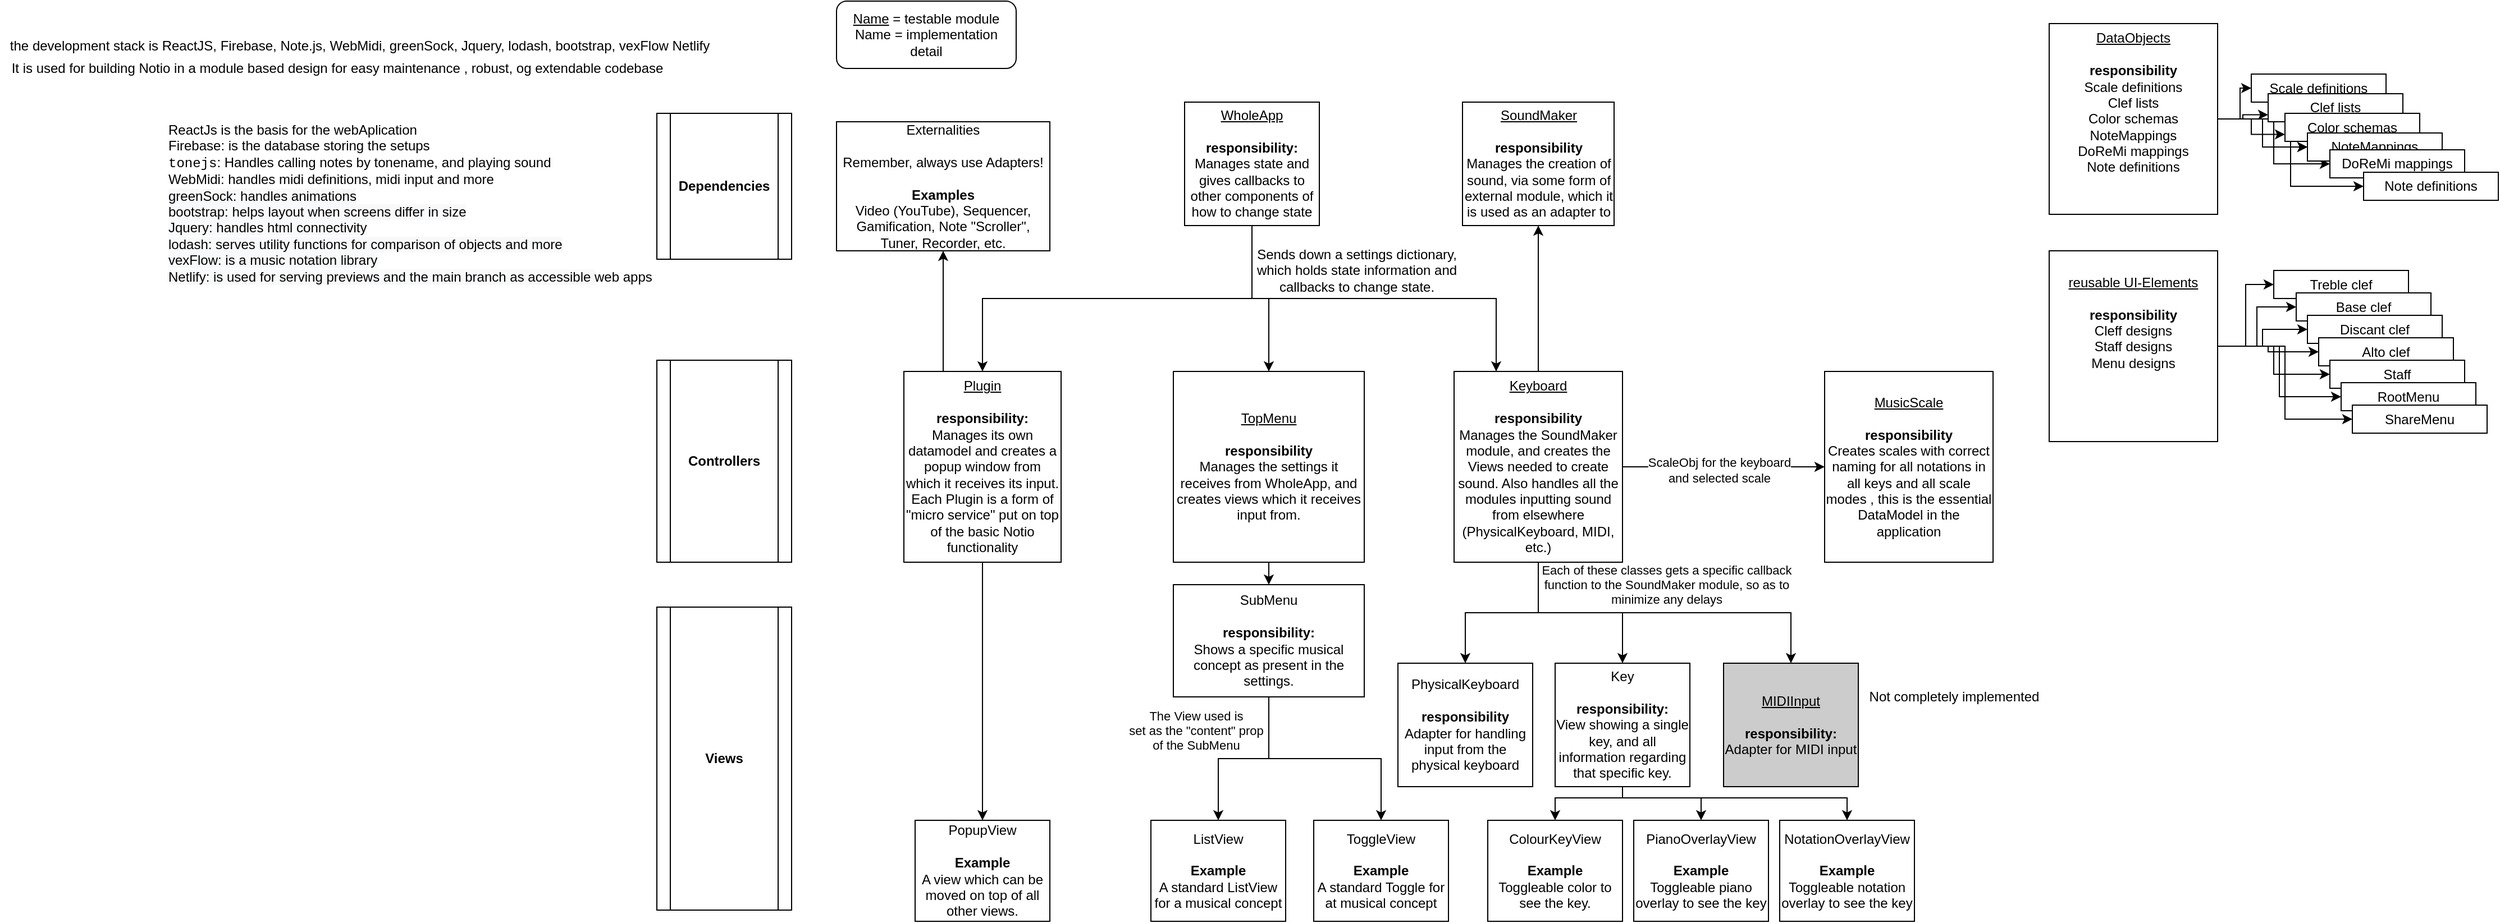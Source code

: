 <mxfile version="15.4.0" type="device"><diagram id="9IJOkSu8sWEKikD-_Zo1" name="Page-1"><mxGraphModel dx="2115" dy="1033" grid="1" gridSize="10" guides="1" tooltips="1" connect="1" arrows="1" fold="1" page="1" pageScale="1" pageWidth="850" pageHeight="1100" math="0" shadow="0"><root><mxCell id="0"/><mxCell id="1" parent="0"/><mxCell id="cpDVypeKGAmTSuvqQbET-4" style="edgeStyle=orthogonalEdgeStyle;rounded=0;orthogonalLoop=1;jettySize=auto;html=1;exitX=0.5;exitY=1;exitDx=0;exitDy=0;" parent="1" source="cpDVypeKGAmTSuvqQbET-1" target="cpDVypeKGAmTSuvqQbET-2" edge="1"><mxGeometry relative="1" as="geometry"/></mxCell><mxCell id="cpDVypeKGAmTSuvqQbET-5" style="edgeStyle=orthogonalEdgeStyle;rounded=0;orthogonalLoop=1;jettySize=auto;html=1;exitX=0.5;exitY=1;exitDx=0;exitDy=0;" parent="1" source="cpDVypeKGAmTSuvqQbET-1" target="cpDVypeKGAmTSuvqQbET-3" edge="1"><mxGeometry relative="1" as="geometry"/></mxCell><mxCell id="cpDVypeKGAmTSuvqQbET-22" style="edgeStyle=orthogonalEdgeStyle;rounded=0;orthogonalLoop=1;jettySize=auto;html=1;exitX=0.5;exitY=1;exitDx=0;exitDy=0;entryX=0.25;entryY=0;entryDx=0;entryDy=0;" parent="1" source="cpDVypeKGAmTSuvqQbET-1" target="cpDVypeKGAmTSuvqQbET-10" edge="1"><mxGeometry relative="1" as="geometry"/></mxCell><mxCell id="cpDVypeKGAmTSuvqQbET-1" value="&lt;u&gt;WholeApp&lt;/u&gt;&lt;br&gt;&lt;br&gt;&lt;b&gt;responsibility:&lt;/b&gt;&lt;br&gt;Manages state and gives callbacks to other components of how to change state " style="rounded=0;whiteSpace=wrap;html=1;" parent="1" vertex="1"><mxGeometry x="310" y="90" width="120" height="110" as="geometry"/></mxCell><mxCell id="I8tCpk976Fp4svgBIf-r-2" style="edgeStyle=orthogonalEdgeStyle;rounded=0;orthogonalLoop=1;jettySize=auto;html=1;exitX=0.25;exitY=0;exitDx=0;exitDy=0;" parent="1" source="cpDVypeKGAmTSuvqQbET-2" target="I8tCpk976Fp4svgBIf-r-1" edge="1"><mxGeometry relative="1" as="geometry"/></mxCell><mxCell id="I8tCpk976Fp4svgBIf-r-4" style="edgeStyle=orthogonalEdgeStyle;rounded=0;orthogonalLoop=1;jettySize=auto;html=1;exitX=0.5;exitY=1;exitDx=0;exitDy=0;" parent="1" source="cpDVypeKGAmTSuvqQbET-2" target="cpDVypeKGAmTSuvqQbET-15" edge="1"><mxGeometry relative="1" as="geometry"/></mxCell><mxCell id="cpDVypeKGAmTSuvqQbET-2" value="&lt;u&gt;Plugin&lt;/u&gt;&lt;br&gt;&lt;br&gt;&lt;div&gt;&lt;b&gt;responsibility:&lt;/b&gt;&lt;/div&gt;&lt;div&gt;Manages its own datamodel and creates a popup window from which it receives its input.&lt;br&gt;Each Plugin is a form of &quot;micro service&quot; put on top of the basic Notio functionality&lt;br&gt;&lt;b&gt;&lt;/b&gt;&lt;/div&gt;" style="rounded=0;whiteSpace=wrap;html=1;" parent="1" vertex="1"><mxGeometry x="60" y="330" width="140" height="170" as="geometry"/></mxCell><mxCell id="I8tCpk976Fp4svgBIf-r-3" style="edgeStyle=orthogonalEdgeStyle;rounded=0;orthogonalLoop=1;jettySize=auto;html=1;exitX=0.5;exitY=1;exitDx=0;exitDy=0;entryX=0.5;entryY=0;entryDx=0;entryDy=0;" parent="1" source="cpDVypeKGAmTSuvqQbET-3" target="cpDVypeKGAmTSuvqQbET-7" edge="1"><mxGeometry relative="1" as="geometry"/></mxCell><mxCell id="cpDVypeKGAmTSuvqQbET-3" value="&lt;div&gt;&lt;u&gt;TopMenu&lt;/u&gt;&lt;/div&gt;&lt;div&gt;&lt;br&gt;&lt;/div&gt;&lt;div&gt;&lt;b&gt;responsibility&lt;/b&gt;&lt;/div&gt;&lt;div&gt;Manages the settings it receives from WholeApp, and creates views which it receives input from.&lt;/div&gt;" style="rounded=0;whiteSpace=wrap;html=1;" parent="1" vertex="1"><mxGeometry x="300" y="330" width="170" height="170" as="geometry"/></mxCell><mxCell id="cpDVypeKGAmTSuvqQbET-6" value="Sends down a settings dictionary,&lt;br&gt;which holds state information and&lt;br&gt;callbacks to change state." style="text;html=1;align=center;verticalAlign=middle;resizable=0;points=[];autosize=1;strokeColor=none;fillColor=none;" parent="1" vertex="1"><mxGeometry x="367.5" y="215" width="190" height="50" as="geometry"/></mxCell><mxCell id="I8tCpk976Fp4svgBIf-r-5" style="edgeStyle=orthogonalEdgeStyle;rounded=0;orthogonalLoop=1;jettySize=auto;html=1;exitX=0.5;exitY=1;exitDx=0;exitDy=0;" parent="1" source="cpDVypeKGAmTSuvqQbET-7" target="cpDVypeKGAmTSuvqQbET-13" edge="1"><mxGeometry relative="1" as="geometry"/></mxCell><mxCell id="I8tCpk976Fp4svgBIf-r-6" style="edgeStyle=orthogonalEdgeStyle;rounded=0;orthogonalLoop=1;jettySize=auto;html=1;exitX=0.5;exitY=1;exitDx=0;exitDy=0;entryX=0.5;entryY=0;entryDx=0;entryDy=0;" parent="1" source="cpDVypeKGAmTSuvqQbET-7" target="cpDVypeKGAmTSuvqQbET-14" edge="1"><mxGeometry relative="1" as="geometry"/></mxCell><mxCell id="I8tCpk976Fp4svgBIf-r-7" value="The View used is&lt;br&gt;set as the &quot;content&quot; prop&lt;br&gt;of the SubMenu" style="edgeLabel;html=1;align=center;verticalAlign=middle;resizable=0;points=[];" parent="I8tCpk976Fp4svgBIf-r-6" vertex="1" connectable="0"><mxGeometry x="-0.176" y="-1" relative="1" as="geometry"><mxPoint x="-97" y="-26" as="offset"/></mxGeometry></mxCell><mxCell id="cpDVypeKGAmTSuvqQbET-7" value="SubMenu&lt;br&gt;&lt;br&gt;&lt;div&gt;&lt;b&gt;responsibility:&lt;/b&gt;&lt;/div&gt;&lt;div&gt;Shows a specific musical concept as present in the settings.&lt;br&gt;&lt;b&gt;&lt;/b&gt;&lt;/div&gt;" style="rounded=0;whiteSpace=wrap;html=1;" parent="1" vertex="1"><mxGeometry x="300" y="520" width="170" height="100" as="geometry"/></mxCell><mxCell id="cpDVypeKGAmTSuvqQbET-8" value="&lt;u&gt;Name&lt;/u&gt; = testable module&lt;br&gt;Name = implementation detail" style="rounded=1;whiteSpace=wrap;html=1;" parent="1" vertex="1"><mxGeometry width="160" height="60" as="geometry"/></mxCell><mxCell id="cpDVypeKGAmTSuvqQbET-9" value="&lt;b&gt;Controllers&lt;/b&gt;" style="shape=process;whiteSpace=wrap;html=1;backgroundOutline=1;" parent="1" vertex="1"><mxGeometry x="-160" y="320" width="120" height="180" as="geometry"/></mxCell><mxCell id="cpDVypeKGAmTSuvqQbET-21" style="edgeStyle=orthogonalEdgeStyle;rounded=0;orthogonalLoop=1;jettySize=auto;html=1;exitX=0.5;exitY=0;exitDx=0;exitDy=0;" parent="1" source="cpDVypeKGAmTSuvqQbET-10" target="cpDVypeKGAmTSuvqQbET-19" edge="1"><mxGeometry relative="1" as="geometry"/></mxCell><mxCell id="I8tCpk976Fp4svgBIf-r-8" style="edgeStyle=orthogonalEdgeStyle;rounded=0;orthogonalLoop=1;jettySize=auto;html=1;exitX=0.5;exitY=1;exitDx=0;exitDy=0;" parent="1" source="cpDVypeKGAmTSuvqQbET-10" target="cpDVypeKGAmTSuvqQbET-11" edge="1"><mxGeometry relative="1" as="geometry"/></mxCell><mxCell id="I8tCpk976Fp4svgBIf-r-9" style="edgeStyle=orthogonalEdgeStyle;rounded=0;orthogonalLoop=1;jettySize=auto;html=1;exitX=0.5;exitY=1;exitDx=0;exitDy=0;" parent="1" source="cpDVypeKGAmTSuvqQbET-10" target="cpDVypeKGAmTSuvqQbET-24" edge="1"><mxGeometry relative="1" as="geometry"/></mxCell><mxCell id="I8tCpk976Fp4svgBIf-r-11" value="Each of these classes gets a specific callback&lt;br&gt;function to the SoundMaker module, so as to&lt;br&gt;minimize any delays" style="edgeLabel;html=1;align=center;verticalAlign=middle;resizable=0;points=[];" parent="I8tCpk976Fp4svgBIf-r-9" vertex="1" connectable="0"><mxGeometry x="-0.644" y="-5" relative="1" as="geometry"><mxPoint x="103" y="-30" as="offset"/></mxGeometry></mxCell><mxCell id="I8tCpk976Fp4svgBIf-r-10" style="edgeStyle=orthogonalEdgeStyle;rounded=0;orthogonalLoop=1;jettySize=auto;html=1;exitX=0.5;exitY=1;exitDx=0;exitDy=0;" parent="1" source="cpDVypeKGAmTSuvqQbET-10" target="cpDVypeKGAmTSuvqQbET-23" edge="1"><mxGeometry relative="1" as="geometry"/></mxCell><mxCell id="yNKmj6cUuH_bXqVltjS--5" style="edgeStyle=orthogonalEdgeStyle;rounded=0;orthogonalLoop=1;jettySize=auto;html=1;" edge="1" parent="1" source="cpDVypeKGAmTSuvqQbET-10" target="yNKmj6cUuH_bXqVltjS--1"><mxGeometry relative="1" as="geometry"/></mxCell><mxCell id="yNKmj6cUuH_bXqVltjS--7" value="ScaleObj for the keyboard &lt;br&gt;and selected scale" style="edgeLabel;html=1;align=center;verticalAlign=middle;resizable=0;points=[];" vertex="1" connectable="0" parent="yNKmj6cUuH_bXqVltjS--5"><mxGeometry x="-0.044" y="-3" relative="1" as="geometry"><mxPoint as="offset"/></mxGeometry></mxCell><mxCell id="cpDVypeKGAmTSuvqQbET-10" value="&lt;div&gt;&lt;u&gt;Keyboard&lt;br&gt;&lt;/u&gt;&lt;/div&gt;&lt;div&gt;&lt;br&gt;&lt;/div&gt;&lt;div&gt;&lt;b&gt;responsibility&lt;/b&gt;&lt;/div&gt;&lt;div&gt;Manages the SoundMaker module, and creates the Views needed to create sound. Also handles all the modules inputting sound from elsewhere (PhysicalKeyboard, MIDI, etc.) &lt;/div&gt;" style="rounded=0;whiteSpace=wrap;html=1;" parent="1" vertex="1"><mxGeometry x="550" y="330" width="150" height="170" as="geometry"/></mxCell><mxCell id="cpDVypeKGAmTSuvqQbET-25" style="edgeStyle=orthogonalEdgeStyle;rounded=0;orthogonalLoop=1;jettySize=auto;html=1;exitX=0.5;exitY=1;exitDx=0;exitDy=0;entryX=0.5;entryY=0;entryDx=0;entryDy=0;" parent="1" source="cpDVypeKGAmTSuvqQbET-11" target="cpDVypeKGAmTSuvqQbET-16" edge="1"><mxGeometry relative="1" as="geometry"><Array as="points"><mxPoint x="700" y="710"/><mxPoint x="640" y="710"/></Array></mxGeometry></mxCell><mxCell id="cpDVypeKGAmTSuvqQbET-26" style="edgeStyle=orthogonalEdgeStyle;rounded=0;orthogonalLoop=1;jettySize=auto;html=1;exitX=0.5;exitY=1;exitDx=0;exitDy=0;" parent="1" source="cpDVypeKGAmTSuvqQbET-11" target="cpDVypeKGAmTSuvqQbET-17" edge="1"><mxGeometry relative="1" as="geometry"><Array as="points"><mxPoint x="700" y="710"/><mxPoint x="770" y="710"/></Array></mxGeometry></mxCell><mxCell id="cpDVypeKGAmTSuvqQbET-27" style="edgeStyle=orthogonalEdgeStyle;rounded=0;orthogonalLoop=1;jettySize=auto;html=1;exitX=0.5;exitY=1;exitDx=0;exitDy=0;" parent="1" source="cpDVypeKGAmTSuvqQbET-11" target="cpDVypeKGAmTSuvqQbET-18" edge="1"><mxGeometry relative="1" as="geometry"><Array as="points"><mxPoint x="700" y="710"/><mxPoint x="900" y="710"/></Array></mxGeometry></mxCell><mxCell id="cpDVypeKGAmTSuvqQbET-11" value="Key&lt;br&gt;&lt;br&gt;&lt;div&gt;&lt;b&gt;responsibility:&lt;/b&gt;&lt;/div&gt;&lt;div&gt;View showing a single key, and all information regarding that specific key.&lt;br&gt;&lt;b&gt;&lt;/b&gt;&lt;/div&gt;" style="rounded=0;whiteSpace=wrap;html=1;" parent="1" vertex="1"><mxGeometry x="640" y="590" width="120" height="110" as="geometry"/></mxCell><mxCell id="cpDVypeKGAmTSuvqQbET-12" value="&lt;b&gt;Views&lt;/b&gt;" style="shape=process;whiteSpace=wrap;html=1;backgroundOutline=1;" parent="1" vertex="1"><mxGeometry x="-160" y="540" width="120" height="270" as="geometry"/></mxCell><mxCell id="cpDVypeKGAmTSuvqQbET-13" value="&lt;div&gt;ListView&lt;/div&gt;&lt;div&gt;&lt;br&gt;&lt;/div&gt;&lt;div&gt;&lt;b&gt;Example&lt;br&gt;&lt;/b&gt;A standard ListView for a musical concept&lt;br&gt;&lt;/div&gt;" style="rounded=0;whiteSpace=wrap;html=1;" parent="1" vertex="1"><mxGeometry x="280" y="730" width="120" height="90" as="geometry"/></mxCell><mxCell id="cpDVypeKGAmTSuvqQbET-14" value="&lt;div&gt;ToggleView&lt;/div&gt;&lt;div&gt;&lt;br&gt;&lt;/div&gt;&lt;div&gt;&lt;b&gt;Example&lt;br&gt;&lt;/b&gt;A standard Toggle for at musical concept&lt;br&gt;&lt;/div&gt;" style="rounded=0;whiteSpace=wrap;html=1;" parent="1" vertex="1"><mxGeometry x="425" y="730" width="120" height="90" as="geometry"/></mxCell><mxCell id="cpDVypeKGAmTSuvqQbET-15" value="&lt;div&gt;PopupView&lt;/div&gt;&lt;div&gt;&lt;br&gt;&lt;/div&gt;&lt;div&gt;&lt;b&gt;Example&lt;/b&gt;&lt;br&gt;&lt;/div&gt;&lt;div&gt;A view which can be moved on top of all other views.&lt;br&gt;&lt;/div&gt;" style="rounded=0;whiteSpace=wrap;html=1;" parent="1" vertex="1"><mxGeometry x="70" y="730" width="120" height="90" as="geometry"/></mxCell><mxCell id="cpDVypeKGAmTSuvqQbET-16" value="ColourKeyView&lt;br&gt;&lt;br&gt;&lt;b&gt;Example&lt;br&gt;&lt;/b&gt;Toggleable color to see the key." style="rounded=0;whiteSpace=wrap;html=1;" parent="1" vertex="1"><mxGeometry x="580" y="730" width="120" height="90" as="geometry"/></mxCell><mxCell id="cpDVypeKGAmTSuvqQbET-17" value="&lt;div&gt;PianoOverlayView&lt;/div&gt;&lt;div&gt;&lt;br&gt;&lt;/div&gt;&lt;div&gt;&lt;b&gt;Example&lt;/b&gt;&lt;/div&gt;&lt;div&gt;Toggleable piano overlay to see the key&lt;br&gt;&lt;/div&gt;" style="rounded=0;whiteSpace=wrap;html=1;" parent="1" vertex="1"><mxGeometry x="710" y="730" width="120" height="90" as="geometry"/></mxCell><mxCell id="cpDVypeKGAmTSuvqQbET-18" value="&lt;div&gt;NotationOverlayView&lt;/div&gt;&lt;div&gt;&lt;br&gt;&lt;/div&gt;&lt;div&gt;&lt;b&gt;Example&lt;/b&gt;&lt;/div&gt;&lt;div&gt;Toggleable notation overlay to see the key&lt;br&gt;&lt;/div&gt;" style="rounded=0;whiteSpace=wrap;html=1;" parent="1" vertex="1"><mxGeometry x="840" y="730" width="120" height="90" as="geometry"/></mxCell><mxCell id="cpDVypeKGAmTSuvqQbET-19" value="&lt;div&gt;&lt;u&gt;SoundMaker&lt;/u&gt;&lt;/div&gt;&lt;div&gt;&lt;u&gt;&lt;br&gt;&lt;/u&gt;&lt;/div&gt;&lt;div&gt;&lt;b&gt;responsibility&lt;/b&gt;&lt;/div&gt;&lt;div&gt;Manages the creation of sound, via some form of external module, which it is used as an adapter to&lt;br&gt;&lt;u&gt;&lt;/u&gt;&lt;/div&gt;" style="rounded=0;whiteSpace=wrap;html=1;" parent="1" vertex="1"><mxGeometry x="557.5" y="90" width="135" height="110" as="geometry"/></mxCell><mxCell id="cpDVypeKGAmTSuvqQbET-20" value="&lt;b&gt;Dependencies&lt;/b&gt;" style="shape=process;whiteSpace=wrap;html=1;backgroundOutline=1;" parent="1" vertex="1"><mxGeometry x="-160" y="100" width="120" height="130" as="geometry"/></mxCell><mxCell id="cpDVypeKGAmTSuvqQbET-23" value="PhysicalKeyboard&lt;br&gt;&lt;br&gt;&lt;b&gt;responsibility&lt;br&gt;&lt;/b&gt;Adapter for handling input from the physical keyboard" style="rounded=0;whiteSpace=wrap;html=1;" parent="1" vertex="1"><mxGeometry x="500" y="590" width="120" height="110" as="geometry"/></mxCell><mxCell id="cpDVypeKGAmTSuvqQbET-24" value="&lt;u&gt;MIDIInput&lt;/u&gt;&lt;br&gt;&lt;br&gt;&lt;div&gt;&lt;b&gt;responsibility:&lt;/b&gt;&lt;/div&gt;&lt;div&gt;Adapter for MIDI input&lt;br&gt;&lt;b&gt;&lt;/b&gt;&lt;/div&gt;" style="rounded=0;whiteSpace=wrap;html=1;fillColor=#CCCCCC;" parent="1" vertex="1"><mxGeometry x="790" y="590" width="120" height="110" as="geometry"/></mxCell><mxCell id="I8tCpk976Fp4svgBIf-r-1" value="&lt;div&gt;Externalities&lt;/div&gt;&lt;div&gt;&lt;br&gt;&lt;/div&gt;&lt;div&gt;Remember, always use Adapters!&lt;br&gt;&lt;/div&gt;&lt;div&gt;&lt;br&gt;&lt;/div&gt;&lt;div&gt;&lt;b&gt;Examples&lt;/b&gt;&lt;/div&gt;&lt;div&gt;Video (YouTube), Sequencer,&lt;br&gt;Gamification, Note &quot;Scroller&quot;, &lt;br&gt;&lt;/div&gt;Tuner, Recorder, etc." style="rounded=0;whiteSpace=wrap;html=1;" parent="1" vertex="1"><mxGeometry y="107.5" width="190" height="115" as="geometry"/></mxCell><mxCell id="yNKmj6cUuH_bXqVltjS--1" value="&lt;div&gt;&lt;u&gt;MusicScale&lt;br&gt;&lt;/u&gt;&lt;/div&gt;&lt;div&gt;&lt;br&gt;&lt;/div&gt;&lt;div&gt;&lt;b&gt;responsibility&lt;/b&gt;&lt;/div&gt;&lt;div&gt;Creates scales with correct naming for all notations in all keys and all scale modes , this is the essential DataModel in the application&lt;/div&gt;" style="rounded=0;whiteSpace=wrap;html=1;" vertex="1" parent="1"><mxGeometry x="880" y="330" width="150" height="170" as="geometry"/></mxCell><mxCell id="yNKmj6cUuH_bXqVltjS--19" style="edgeStyle=orthogonalEdgeStyle;rounded=0;orthogonalLoop=1;jettySize=auto;html=1;" edge="1" parent="1" source="yNKmj6cUuH_bXqVltjS--8" target="yNKmj6cUuH_bXqVltjS--18"><mxGeometry relative="1" as="geometry"/></mxCell><mxCell id="yNKmj6cUuH_bXqVltjS--27" style="edgeStyle=orthogonalEdgeStyle;rounded=0;orthogonalLoop=1;jettySize=auto;html=1;entryX=0;entryY=0.75;entryDx=0;entryDy=0;" edge="1" parent="1" source="yNKmj6cUuH_bXqVltjS--8" target="yNKmj6cUuH_bXqVltjS--20"><mxGeometry relative="1" as="geometry"/></mxCell><mxCell id="yNKmj6cUuH_bXqVltjS--28" style="edgeStyle=orthogonalEdgeStyle;rounded=0;orthogonalLoop=1;jettySize=auto;html=1;entryX=0;entryY=0.75;entryDx=0;entryDy=0;" edge="1" parent="1" source="yNKmj6cUuH_bXqVltjS--8" target="yNKmj6cUuH_bXqVltjS--22"><mxGeometry relative="1" as="geometry"/></mxCell><mxCell id="yNKmj6cUuH_bXqVltjS--29" style="edgeStyle=orthogonalEdgeStyle;rounded=0;orthogonalLoop=1;jettySize=auto;html=1;entryX=0;entryY=0.5;entryDx=0;entryDy=0;" edge="1" parent="1" source="yNKmj6cUuH_bXqVltjS--8" target="yNKmj6cUuH_bXqVltjS--23"><mxGeometry relative="1" as="geometry"/></mxCell><mxCell id="yNKmj6cUuH_bXqVltjS--31" style="edgeStyle=orthogonalEdgeStyle;rounded=0;orthogonalLoop=1;jettySize=auto;html=1;" edge="1" parent="1" source="yNKmj6cUuH_bXqVltjS--8" target="yNKmj6cUuH_bXqVltjS--25"><mxGeometry relative="1" as="geometry"/></mxCell><mxCell id="yNKmj6cUuH_bXqVltjS--32" style="edgeStyle=orthogonalEdgeStyle;rounded=0;orthogonalLoop=1;jettySize=auto;html=1;" edge="1" parent="1" source="yNKmj6cUuH_bXqVltjS--8" target="yNKmj6cUuH_bXqVltjS--24"><mxGeometry relative="1" as="geometry"/></mxCell><mxCell id="yNKmj6cUuH_bXqVltjS--33" style="edgeStyle=orthogonalEdgeStyle;rounded=0;orthogonalLoop=1;jettySize=auto;html=1;" edge="1" parent="1" source="yNKmj6cUuH_bXqVltjS--8" target="yNKmj6cUuH_bXqVltjS--23"><mxGeometry relative="1" as="geometry"/></mxCell><mxCell id="yNKmj6cUuH_bXqVltjS--8" value="&lt;div&gt;&lt;u&gt;DataObjects&lt;br&gt;&lt;/u&gt;&lt;/div&gt;&lt;div&gt;&lt;br&gt;&lt;/div&gt;&lt;div&gt;&lt;b&gt;responsibility&lt;/b&gt;&lt;/div&gt;&lt;div&gt;Scale definitions&lt;br&gt;Clef lists&lt;/div&gt;&lt;div&gt;Color schemas&lt;/div&gt;&lt;div&gt;NoteMappings&lt;/div&gt;&lt;div&gt;DoReMi mappings&lt;/div&gt;&lt;div&gt;Note definitions&lt;/div&gt;&lt;div&gt;&lt;br&gt;&lt;/div&gt;&lt;div&gt;&lt;br&gt;&lt;/div&gt;" style="rounded=0;whiteSpace=wrap;html=1;" vertex="1" parent="1"><mxGeometry x="1080" y="20" width="150" height="170" as="geometry"/></mxCell><mxCell id="yNKmj6cUuH_bXqVltjS--43" style="edgeStyle=orthogonalEdgeStyle;rounded=0;orthogonalLoop=1;jettySize=auto;html=1;" edge="1" parent="1" source="yNKmj6cUuH_bXqVltjS--10" target="yNKmj6cUuH_bXqVltjS--34"><mxGeometry relative="1" as="geometry"/></mxCell><mxCell id="yNKmj6cUuH_bXqVltjS--44" style="edgeStyle=orthogonalEdgeStyle;rounded=0;orthogonalLoop=1;jettySize=auto;html=1;" edge="1" parent="1" source="yNKmj6cUuH_bXqVltjS--10" target="yNKmj6cUuH_bXqVltjS--36"><mxGeometry relative="1" as="geometry"/></mxCell><mxCell id="yNKmj6cUuH_bXqVltjS--45" style="edgeStyle=orthogonalEdgeStyle;rounded=0;orthogonalLoop=1;jettySize=auto;html=1;" edge="1" parent="1" source="yNKmj6cUuH_bXqVltjS--10" target="yNKmj6cUuH_bXqVltjS--38"><mxGeometry relative="1" as="geometry"/></mxCell><mxCell id="yNKmj6cUuH_bXqVltjS--46" style="edgeStyle=orthogonalEdgeStyle;rounded=0;orthogonalLoop=1;jettySize=auto;html=1;" edge="1" parent="1" source="yNKmj6cUuH_bXqVltjS--10" target="yNKmj6cUuH_bXqVltjS--39"><mxGeometry relative="1" as="geometry"/></mxCell><mxCell id="yNKmj6cUuH_bXqVltjS--47" style="edgeStyle=orthogonalEdgeStyle;rounded=0;orthogonalLoop=1;jettySize=auto;html=1;" edge="1" parent="1" source="yNKmj6cUuH_bXqVltjS--10" target="yNKmj6cUuH_bXqVltjS--40"><mxGeometry relative="1" as="geometry"/></mxCell><mxCell id="yNKmj6cUuH_bXqVltjS--48" style="edgeStyle=orthogonalEdgeStyle;rounded=0;orthogonalLoop=1;jettySize=auto;html=1;entryX=0;entryY=0.5;entryDx=0;entryDy=0;" edge="1" parent="1" source="yNKmj6cUuH_bXqVltjS--10" target="yNKmj6cUuH_bXqVltjS--41"><mxGeometry relative="1" as="geometry"/></mxCell><mxCell id="yNKmj6cUuH_bXqVltjS--49" style="edgeStyle=orthogonalEdgeStyle;rounded=0;orthogonalLoop=1;jettySize=auto;html=1;" edge="1" parent="1" source="yNKmj6cUuH_bXqVltjS--10" target="yNKmj6cUuH_bXqVltjS--42"><mxGeometry relative="1" as="geometry"/></mxCell><mxCell id="yNKmj6cUuH_bXqVltjS--10" value="&lt;div&gt;&lt;u&gt;reusable UI-Elements&lt;br&gt;&lt;/u&gt;&lt;/div&gt;&lt;div&gt;&lt;br&gt;&lt;/div&gt;&lt;div&gt;&lt;b&gt;responsibility&lt;/b&gt;&lt;/div&gt;&lt;div&gt;Cleff designs&lt;/div&gt;&lt;div&gt;Staff designs&lt;/div&gt;&lt;div&gt;Menu designs&lt;/div&gt;&lt;div&gt;&lt;br&gt;&lt;/div&gt;&lt;div&gt;&lt;br&gt;&lt;/div&gt;&lt;div&gt;&lt;br&gt;&lt;/div&gt;" style="rounded=0;whiteSpace=wrap;html=1;" vertex="1" parent="1"><mxGeometry x="1080" y="222.5" width="150" height="170" as="geometry"/></mxCell><mxCell id="yNKmj6cUuH_bXqVltjS--12" value="the development stack is ReactJS, Firebase, Note.js, WebMidi, greenSock, Jquery, lodash, bootstrap, vexFlow Netlify" style="text;html=1;align=center;verticalAlign=middle;resizable=0;points=[];autosize=1;strokeColor=none;fillColor=none;" vertex="1" parent="1"><mxGeometry x="-745" y="30" width="640" height="20" as="geometry"/></mxCell><mxCell id="yNKmj6cUuH_bXqVltjS--13" value="Not completely implemented" style="text;html=1;align=center;verticalAlign=middle;resizable=0;points=[];autosize=1;strokeColor=none;fillColor=none;" vertex="1" parent="1"><mxGeometry x="910" y="610" width="170" height="20" as="geometry"/></mxCell><mxCell id="yNKmj6cUuH_bXqVltjS--16" value="It is used for building Notio in a module based design for easy maintenance , robust, og extendable codebase" style="text;html=1;align=center;verticalAlign=middle;resizable=0;points=[];autosize=1;strokeColor=none;fillColor=none;" vertex="1" parent="1"><mxGeometry x="-745" y="50" width="600" height="20" as="geometry"/></mxCell><mxCell id="yNKmj6cUuH_bXqVltjS--18" value="&lt;span&gt;Scale definitions&lt;/span&gt;" style="rounded=0;whiteSpace=wrap;html=1;fillColor=#FFFFFF;" vertex="1" parent="1"><mxGeometry x="1260" y="65" width="120" height="25" as="geometry"/></mxCell><mxCell id="yNKmj6cUuH_bXqVltjS--20" value="&lt;div&gt;Clef lists&lt;/div&gt;" style="rounded=0;whiteSpace=wrap;html=1;fillColor=#FFFFFF;" vertex="1" parent="1"><mxGeometry x="1275" y="82.5" width="120" height="25" as="geometry"/></mxCell><mxCell id="yNKmj6cUuH_bXqVltjS--22" value="&lt;div&gt;Color schemas&lt;/div&gt;" style="rounded=0;whiteSpace=wrap;html=1;fillColor=#FFFFFF;" vertex="1" parent="1"><mxGeometry x="1290" y="100" width="120" height="25" as="geometry"/></mxCell><mxCell id="yNKmj6cUuH_bXqVltjS--23" value="&lt;span&gt;NoteMappings&lt;br&gt;&lt;/span&gt;" style="rounded=0;whiteSpace=wrap;html=1;fillColor=#FFFFFF;" vertex="1" parent="1"><mxGeometry x="1310" y="117.5" width="120" height="25" as="geometry"/></mxCell><mxCell id="yNKmj6cUuH_bXqVltjS--24" value="&lt;div&gt;DoReMi mappings&lt;/div&gt;" style="rounded=0;whiteSpace=wrap;html=1;fillColor=#FFFFFF;" vertex="1" parent="1"><mxGeometry x="1330" y="132.5" width="120" height="25" as="geometry"/></mxCell><mxCell id="yNKmj6cUuH_bXqVltjS--25" value="&lt;div&gt;Note definitions&lt;/div&gt;" style="rounded=0;whiteSpace=wrap;html=1;fillColor=#FFFFFF;" vertex="1" parent="1"><mxGeometry x="1360" y="152.5" width="120" height="25" as="geometry"/></mxCell><mxCell id="yNKmj6cUuH_bXqVltjS--34" value="&lt;div&gt;Treble clef&lt;/div&gt;" style="rounded=0;whiteSpace=wrap;html=1;fillColor=#FFFFFF;" vertex="1" parent="1"><mxGeometry x="1280" y="240" width="120" height="25" as="geometry"/></mxCell><mxCell id="yNKmj6cUuH_bXqVltjS--36" value="&lt;div&gt;Base clef&lt;/div&gt;" style="rounded=0;whiteSpace=wrap;html=1;fillColor=#FFFFFF;" vertex="1" parent="1"><mxGeometry x="1300" y="260" width="120" height="25" as="geometry"/></mxCell><mxCell id="yNKmj6cUuH_bXqVltjS--38" value="&lt;div&gt;Discant clef&lt;/div&gt;" style="rounded=0;whiteSpace=wrap;html=1;fillColor=#FFFFFF;" vertex="1" parent="1"><mxGeometry x="1310" y="280" width="120" height="25" as="geometry"/></mxCell><mxCell id="yNKmj6cUuH_bXqVltjS--39" value="&lt;div&gt;Alto clef&lt;/div&gt;" style="rounded=0;whiteSpace=wrap;html=1;fillColor=#FFFFFF;" vertex="1" parent="1"><mxGeometry x="1320" y="300" width="120" height="25" as="geometry"/></mxCell><mxCell id="yNKmj6cUuH_bXqVltjS--40" value="&lt;div&gt;Staff&lt;/div&gt;" style="rounded=0;whiteSpace=wrap;html=1;fillColor=#FFFFFF;" vertex="1" parent="1"><mxGeometry x="1330" y="320" width="120" height="25" as="geometry"/></mxCell><mxCell id="yNKmj6cUuH_bXqVltjS--41" value="&lt;div&gt;RootMenu&lt;/div&gt;" style="rounded=0;whiteSpace=wrap;html=1;fillColor=#FFFFFF;" vertex="1" parent="1"><mxGeometry x="1340" y="340" width="120" height="25" as="geometry"/></mxCell><mxCell id="yNKmj6cUuH_bXqVltjS--42" value="&lt;div&gt;ShareMenu&lt;/div&gt;" style="rounded=0;whiteSpace=wrap;html=1;fillColor=#FFFFFF;" vertex="1" parent="1"><mxGeometry x="1350" y="360" width="120" height="25" as="geometry"/></mxCell><mxCell id="yNKmj6cUuH_bXqVltjS--52" value="&lt;div class=&quot;&quot; style=&quot;font-family: &amp;#34;helvetica&amp;#34; ; font-size: 12px ; font-style: normal ; font-weight: normal ; letter-spacing: normal ; text-indent: 0px ; text-transform: none ; word-spacing: 0px ; text-decoration: none&quot;&gt;ReactJs is the basis for the webAplication&lt;/div&gt;&lt;div class=&quot;&quot; style=&quot;font-family: &amp;#34;helvetica&amp;#34; ; font-size: 12px ; font-style: normal ; font-weight: normal ; letter-spacing: normal ; text-indent: 0px ; text-transform: none ; word-spacing: 0px ; text-decoration: none&quot;&gt;Firebase: is the database storing the setups&lt;/div&gt;&lt;div class=&quot;&quot; style=&quot;font-family: &amp;#34;helvetica&amp;#34; ; font-size: 12px ; font-style: normal ; font-weight: normal ; letter-spacing: normal ; text-indent: 0px ; text-transform: none ; word-spacing: 0px ; text-decoration: none&quot;&gt;&lt;span class=&quot;&quot; style=&quot;font-family: &amp;#34;menlo&amp;#34; , &amp;#34;monaco&amp;#34; , &amp;#34;courier new&amp;#34; , monospace ; background-color: rgb(255 , 255 , 255)&quot;&gt;tonejs&lt;/span&gt;: Handles calling notes by tonename, and playing sound&lt;/div&gt;&lt;div class=&quot;&quot; style=&quot;font-family: &amp;#34;helvetica&amp;#34; ; font-size: 12px ; font-style: normal ; font-weight: normal ; letter-spacing: normal ; text-indent: 0px ; text-transform: none ; word-spacing: 0px ; text-decoration: none&quot;&gt;WebMidi: handles midi definitions, midi input and more&lt;/div&gt;&lt;div class=&quot;&quot; style=&quot;font-family: &amp;#34;helvetica&amp;#34; ; font-size: 12px ; font-style: normal ; font-weight: normal ; letter-spacing: normal ; text-indent: 0px ; text-transform: none ; word-spacing: 0px ; text-decoration: none&quot;&gt;&lt;span class=&quot;&quot; style=&quot;text-align: center ; background-color: rgb(248 , 249 , 250)&quot;&gt;greenSock: handles animations&lt;/span&gt;&lt;/div&gt;&lt;div class=&quot;&quot; style=&quot;font-family: &amp;#34;helvetica&amp;#34; ; font-size: 12px ; font-style: normal ; font-weight: normal ; letter-spacing: normal ; text-indent: 0px ; text-transform: none ; word-spacing: 0px ; text-decoration: none&quot;&gt;&lt;span class=&quot;&quot; style=&quot;text-align: center ; background-color: rgb(248 , 249 , 250)&quot;&gt;bootstrap: helps layout when screens differ in size&lt;/span&gt;&lt;/div&gt;&lt;div class=&quot;&quot; style=&quot;font-family: &amp;#34;helvetica&amp;#34; ; font-size: 12px ; font-style: normal ; font-weight: normal ; letter-spacing: normal ; text-indent: 0px ; text-transform: none ; word-spacing: 0px ; text-decoration: none&quot;&gt;&lt;span class=&quot;&quot; style=&quot;text-align: center ; background-color: rgb(248 , 249 , 250)&quot;&gt;Jquery: handles html connectivity&lt;/span&gt;&lt;/div&gt;&lt;div class=&quot;&quot; style=&quot;font-family: &amp;#34;helvetica&amp;#34; ; font-size: 12px ; font-style: normal ; font-weight: normal ; letter-spacing: normal ; text-indent: 0px ; text-transform: none ; word-spacing: 0px ; text-decoration: none&quot;&gt;&lt;span class=&quot;&quot; style=&quot;text-align: center ; background-color: rgb(248 , 249 , 250)&quot;&gt;&lt;font color=&quot;#000000&quot; class=&quot;&quot;&gt;&lt;span class=&quot;&quot;&gt;lodash: serves&amp;nbsp;utility functions for comparison of objects and more&lt;/span&gt;&lt;/font&gt;&lt;/span&gt;&lt;/div&gt;&lt;div class=&quot;&quot; style=&quot;font-family: &amp;#34;helvetica&amp;#34; ; font-size: 12px ; font-style: normal ; font-weight: normal ; letter-spacing: normal ; text-indent: 0px ; text-transform: none ; word-spacing: 0px ; text-decoration: none&quot;&gt;&lt;span class=&quot;&quot; style=&quot;text-align: center ; background-color: rgb(248 , 249 , 250)&quot;&gt;vexFlow: is a music notation library&lt;/span&gt;&lt;/div&gt;&lt;div class=&quot;&quot; style=&quot;font-family: &amp;#34;helvetica&amp;#34; ; font-size: 12px ; font-style: normal ; font-weight: normal ; letter-spacing: normal ; text-indent: 0px ; text-transform: none ; word-spacing: 0px ; text-decoration: none&quot;&gt;&lt;span class=&quot;&quot; style=&quot;text-align: center ; background-color: rgb(248 , 249 , 250)&quot;&gt;Netlify: is used for serving previews and the main branch as accessible&amp;nbsp;&lt;/span&gt;&lt;font color=&quot;#000000&quot; class=&quot;&quot;&gt;&lt;span class=&quot;&quot;&gt;web apps&lt;/span&gt;&lt;/font&gt;&lt;/div&gt;" style="text;html=1;strokeColor=none;fillColor=none;spacing=5;spacingTop=-20;whiteSpace=wrap;overflow=hidden;rounded=0;" vertex="1" parent="1"><mxGeometry x="-600" y="117.5" width="450" height="160" as="geometry"/></mxCell></root></mxGraphModel></diagram></mxfile>